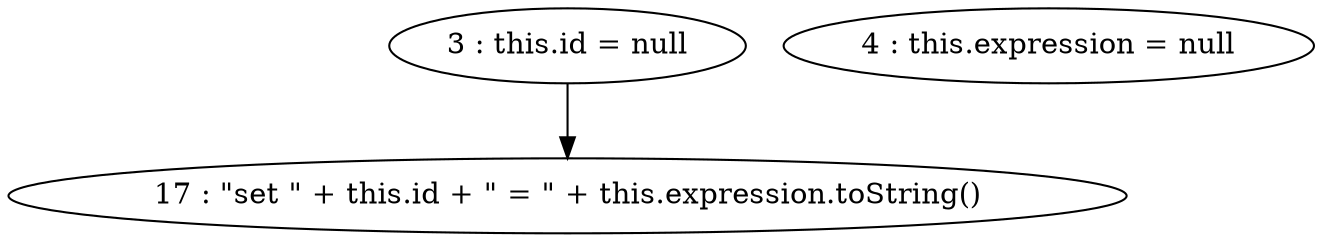 digraph G {
"3 : this.id = null"
"3 : this.id = null" -> "17 : \"set \" + this.id + \" = \" + this.expression.toString()"
"4 : this.expression = null"
"17 : \"set \" + this.id + \" = \" + this.expression.toString()"
}